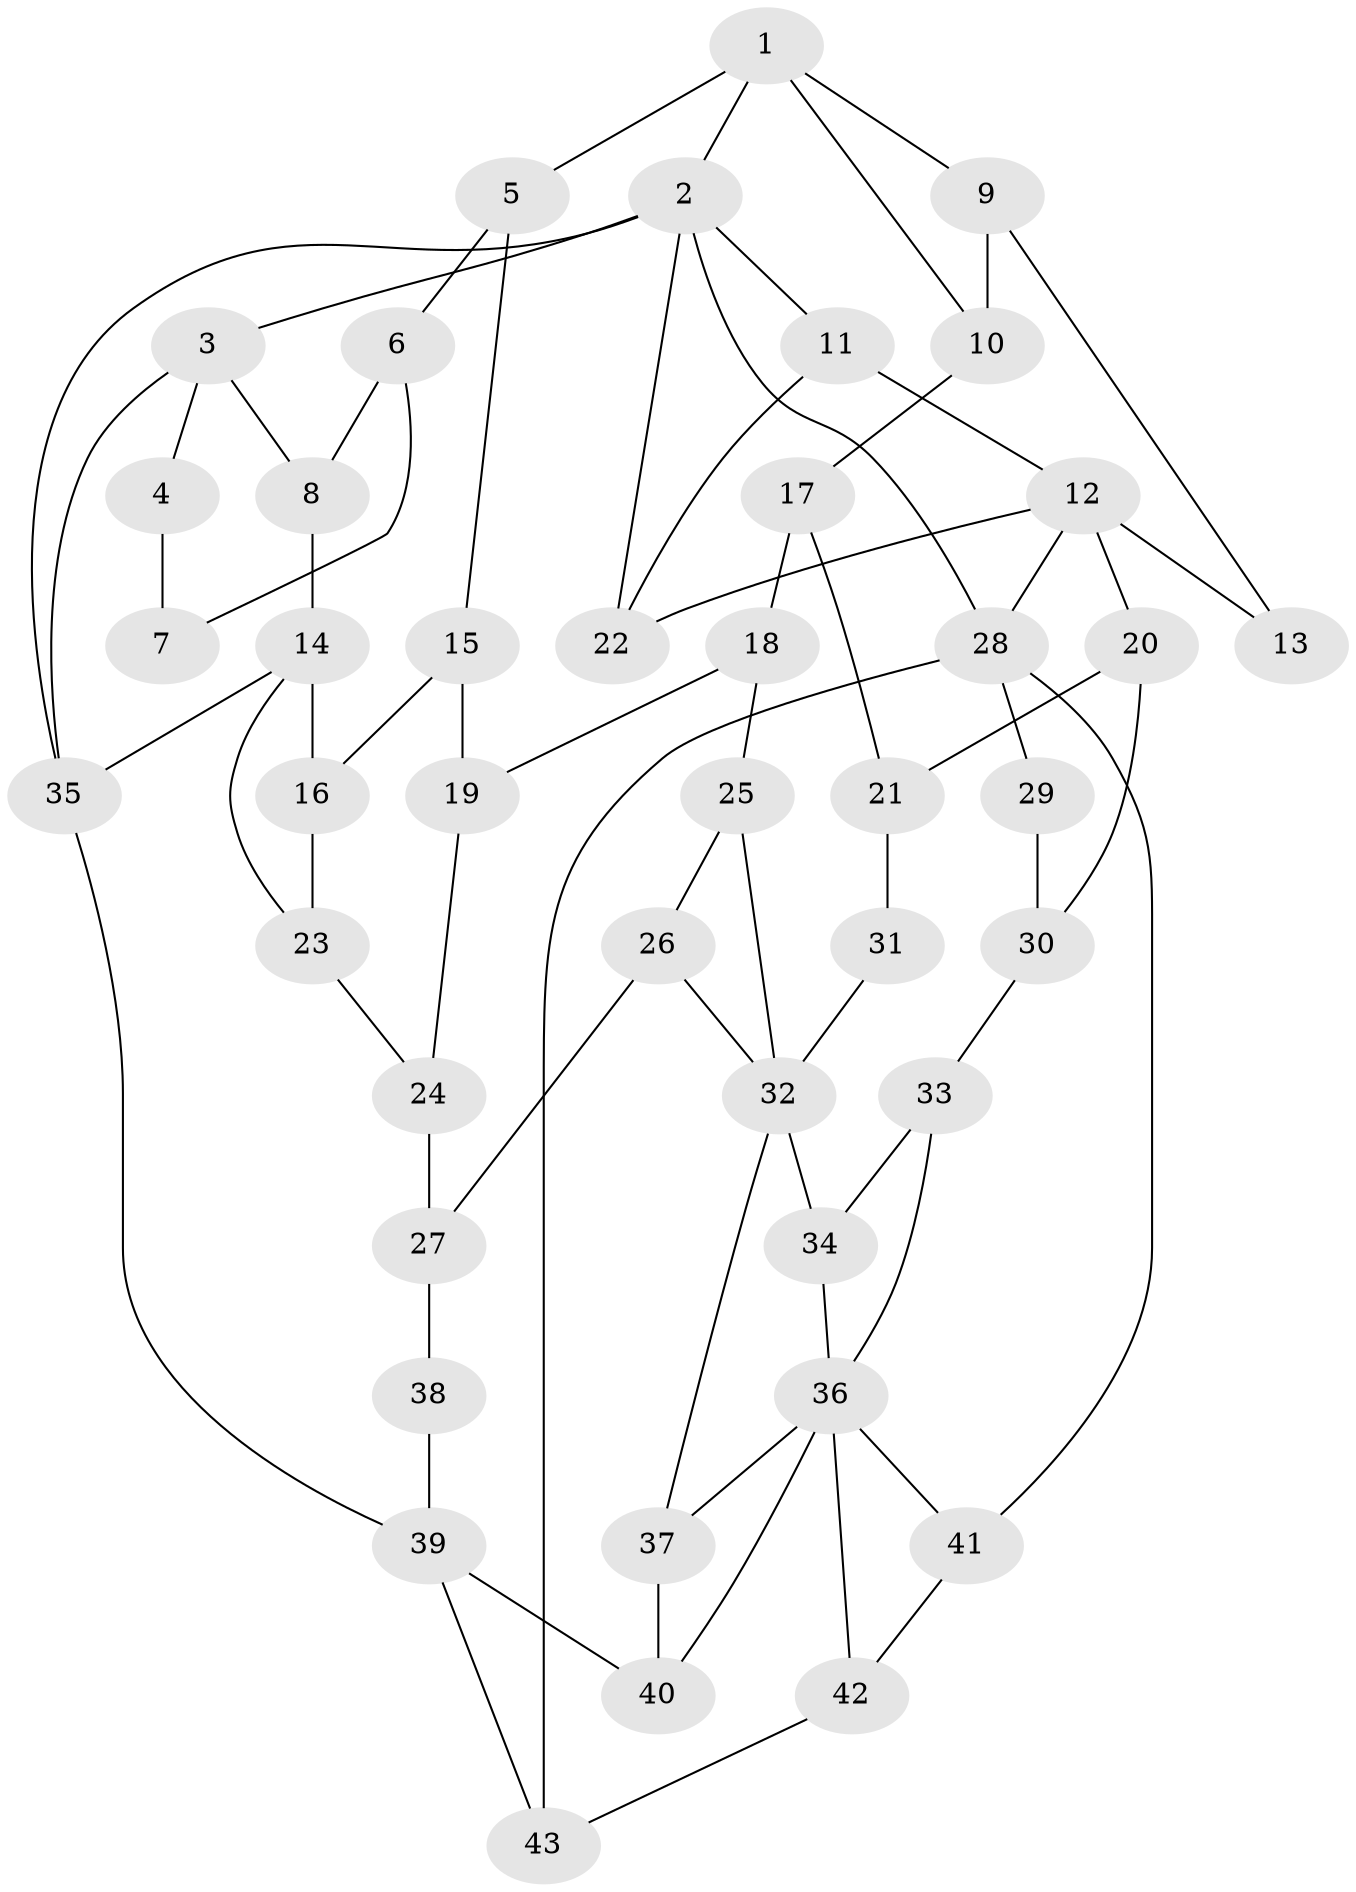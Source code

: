 // original degree distribution, {3: 0.028985507246376812, 4: 0.2463768115942029, 6: 0.2028985507246377, 5: 0.5217391304347826}
// Generated by graph-tools (version 1.1) at 2025/54/03/04/25 22:54:36]
// undirected, 43 vertices, 70 edges
graph export_dot {
  node [color=gray90,style=filled];
  1;
  2;
  3;
  4;
  5;
  6;
  7;
  8;
  9;
  10;
  11;
  12;
  13;
  14;
  15;
  16;
  17;
  18;
  19;
  20;
  21;
  22;
  23;
  24;
  25;
  26;
  27;
  28;
  29;
  30;
  31;
  32;
  33;
  34;
  35;
  36;
  37;
  38;
  39;
  40;
  41;
  42;
  43;
  1 -- 2 [weight=1.0];
  1 -- 5 [weight=1.0];
  1 -- 9 [weight=1.0];
  1 -- 10 [weight=1.0];
  2 -- 3 [weight=1.0];
  2 -- 11 [weight=1.0];
  2 -- 22 [weight=1.0];
  2 -- 28 [weight=1.0];
  2 -- 35 [weight=1.0];
  3 -- 4 [weight=1.0];
  3 -- 8 [weight=1.0];
  3 -- 35 [weight=1.0];
  4 -- 7 [weight=1.0];
  5 -- 6 [weight=1.0];
  5 -- 15 [weight=1.0];
  6 -- 7 [weight=1.0];
  6 -- 8 [weight=1.0];
  8 -- 14 [weight=2.0];
  9 -- 10 [weight=1.0];
  9 -- 13 [weight=1.0];
  10 -- 17 [weight=1.0];
  11 -- 12 [weight=1.0];
  11 -- 22 [weight=1.0];
  12 -- 13 [weight=2.0];
  12 -- 20 [weight=1.0];
  12 -- 22 [weight=1.0];
  12 -- 28 [weight=1.0];
  14 -- 16 [weight=1.0];
  14 -- 23 [weight=1.0];
  14 -- 35 [weight=1.0];
  15 -- 16 [weight=1.0];
  15 -- 19 [weight=1.0];
  16 -- 23 [weight=1.0];
  17 -- 18 [weight=1.0];
  17 -- 21 [weight=1.0];
  18 -- 19 [weight=1.0];
  18 -- 25 [weight=1.0];
  19 -- 24 [weight=1.0];
  20 -- 21 [weight=1.0];
  20 -- 30 [weight=1.0];
  21 -- 31 [weight=1.0];
  23 -- 24 [weight=1.0];
  24 -- 27 [weight=1.0];
  25 -- 26 [weight=1.0];
  25 -- 32 [weight=1.0];
  26 -- 27 [weight=1.0];
  26 -- 32 [weight=1.0];
  27 -- 38 [weight=1.0];
  28 -- 29 [weight=2.0];
  28 -- 41 [weight=1.0];
  28 -- 43 [weight=1.0];
  29 -- 30 [weight=1.0];
  30 -- 33 [weight=1.0];
  31 -- 32 [weight=2.0];
  32 -- 34 [weight=1.0];
  32 -- 37 [weight=1.0];
  33 -- 34 [weight=1.0];
  33 -- 36 [weight=1.0];
  34 -- 36 [weight=1.0];
  35 -- 39 [weight=1.0];
  36 -- 37 [weight=1.0];
  36 -- 40 [weight=1.0];
  36 -- 41 [weight=1.0];
  36 -- 42 [weight=1.0];
  37 -- 40 [weight=1.0];
  38 -- 39 [weight=2.0];
  39 -- 40 [weight=2.0];
  39 -- 43 [weight=1.0];
  41 -- 42 [weight=1.0];
  42 -- 43 [weight=1.0];
}

